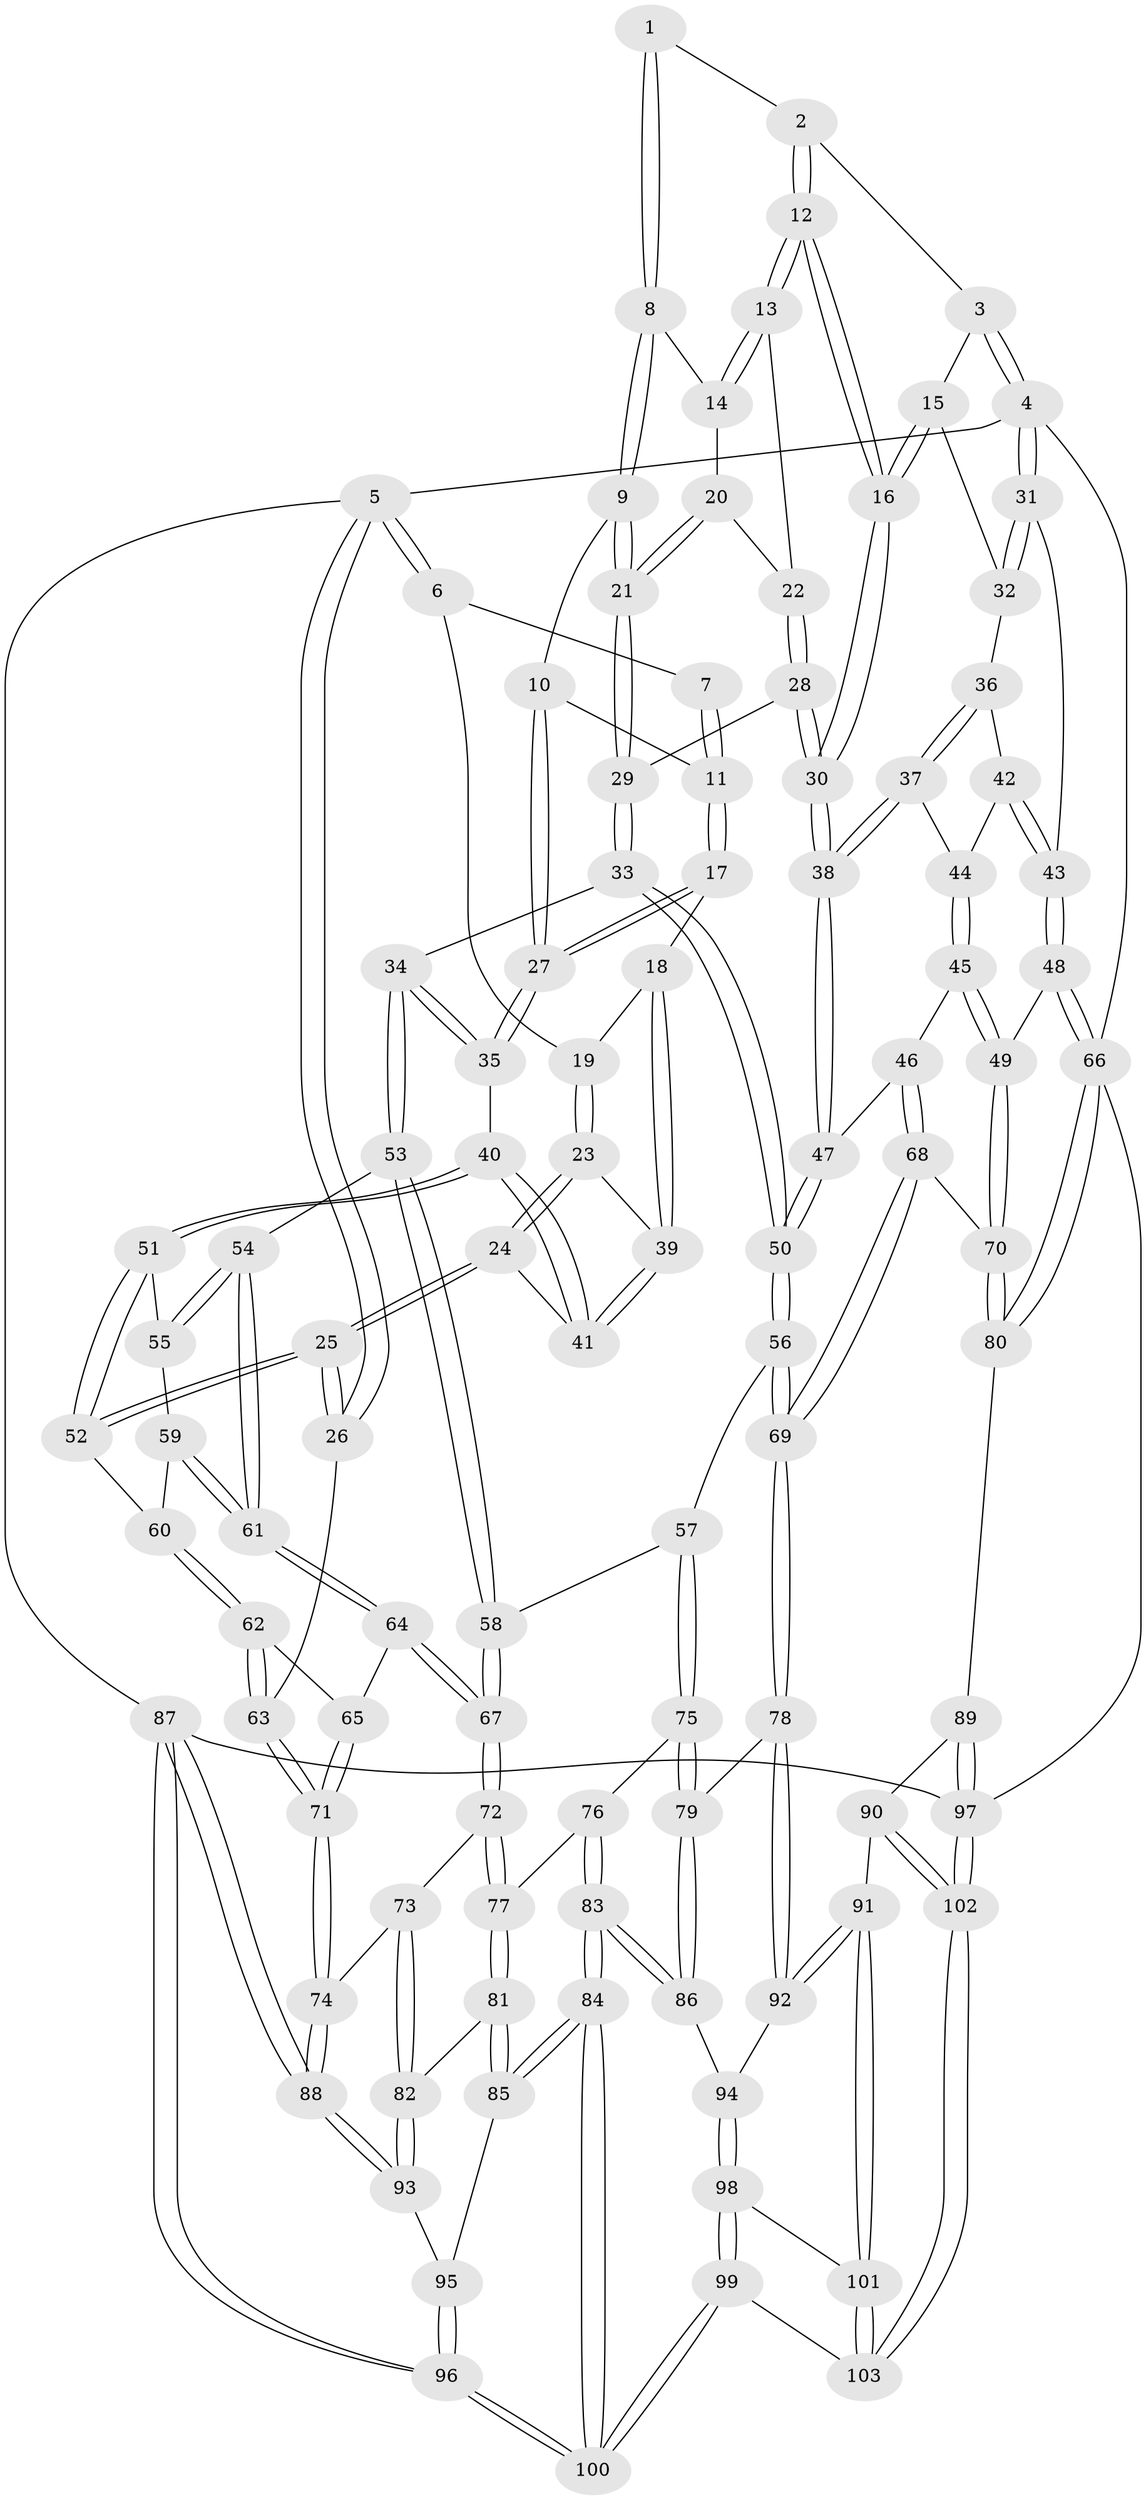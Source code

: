 // coarse degree distribution, {3: 0.20967741935483872, 5: 0.27419354838709675, 6: 0.03225806451612903, 4: 0.4838709677419355}
// Generated by graph-tools (version 1.1) at 2025/42/03/06/25 10:42:35]
// undirected, 103 vertices, 254 edges
graph export_dot {
graph [start="1"]
  node [color=gray90,style=filled];
  1 [pos="+0.6970314079987331+0"];
  2 [pos="+0.702470604617292+0"];
  3 [pos="+0.992556644584991+0"];
  4 [pos="+1+0"];
  5 [pos="+0+0"];
  6 [pos="+0.21264151636443945+0"];
  7 [pos="+0.4739323924545656+0"];
  8 [pos="+0.6758003894068517+0"];
  9 [pos="+0.5673368272087457+0.1050777343921416"];
  10 [pos="+0.49323585201254083+0.0541634922981438"];
  11 [pos="+0.48852313207688547+0.05010973656680933"];
  12 [pos="+0.8028001457996081+0.09647340063147883"];
  13 [pos="+0.7465964443525952+0.09078806362083738"];
  14 [pos="+0.6859464961419651+0"];
  15 [pos="+0.8818667367937448+0.09131742164274441"];
  16 [pos="+0.8239874255660513+0.10866412414696869"];
  17 [pos="+0.3930414150646517+0.11447262649460341"];
  18 [pos="+0.3719131235062095+0.11867042334202689"];
  19 [pos="+0.2611645016879864+0.012958894564551236"];
  20 [pos="+0.6609528278487319+0.09685253867502652"];
  21 [pos="+0.5818992014710267+0.12917047266415696"];
  22 [pos="+0.7113421411079293+0.11378039855048239"];
  23 [pos="+0.18152682657442704+0.15875332936262493"];
  24 [pos="+0.13126406506767113+0.19842551841661252"];
  25 [pos="+0.021204181888587467+0.2754305102357842"];
  26 [pos="+0+0.2837276096128101"];
  27 [pos="+0.47665602269939883+0.20086064979919768"];
  28 [pos="+0.6979746491473345+0.20788588917539588"];
  29 [pos="+0.588573143483343+0.21103246688398036"];
  30 [pos="+0.7765340415508911+0.24517591824475748"];
  31 [pos="+1+0.16978252945689926"];
  32 [pos="+0.8996469478769485+0.10556657682766615"];
  33 [pos="+0.5465003882962075+0.27058516338225785"];
  34 [pos="+0.5345428642153844+0.27010724071010417"];
  35 [pos="+0.5155373147756397+0.2615473767985867"];
  36 [pos="+0.909044231683049+0.18910037699221524"];
  37 [pos="+0.8703980857897593+0.2297772869928985"];
  38 [pos="+0.79579671207667+0.2843997663464053"];
  39 [pos="+0.3424717672312937+0.19829688696651074"];
  40 [pos="+0.3515498092199367+0.25245742872316"];
  41 [pos="+0.35038349077072295+0.2477642998312133"];
  42 [pos="+0.9536069519852964+0.2222311547312303"];
  43 [pos="+1+0.1737463575076146"];
  44 [pos="+0.9389582744519274+0.2469540190205796"];
  45 [pos="+0.8978426647763729+0.38254010978858466"];
  46 [pos="+0.8919874919463139+0.3822145618142871"];
  47 [pos="+0.8038060694411339+0.3382400121555107"];
  48 [pos="+1+0.44119196317880477"];
  49 [pos="+1+0.4379195209191376"];
  50 [pos="+0.6366088215900355+0.4375271098986866"];
  51 [pos="+0.31837010808278804+0.3156076986935125"];
  52 [pos="+0.15414632778972065+0.3230900418517424"];
  53 [pos="+0.3990597109972112+0.4019195799160932"];
  54 [pos="+0.38234633292362724+0.39331740203372206"];
  55 [pos="+0.3297865718806465+0.3362610390958374"];
  56 [pos="+0.6294288612669665+0.46207116730522557"];
  57 [pos="+0.5538857567030974+0.4946839990569696"];
  58 [pos="+0.432629355195898+0.46161548734528296"];
  59 [pos="+0.2801476510134007+0.42165314738821297"];
  60 [pos="+0.20677043147895968+0.4032549838094377"];
  61 [pos="+0.2928984440051145+0.4694970477763255"];
  62 [pos="+0.22413264996128612+0.46039393044022975"];
  63 [pos="+0+0.547224823417005"];
  64 [pos="+0.27409492487649023+0.5185462518635077"];
  65 [pos="+0.2629528716244168+0.5129630176655022"];
  66 [pos="+1+0.7497027335624026"];
  67 [pos="+0.3184216738165392+0.5881535431384006"];
  68 [pos="+0.7805928297669857+0.6456971416558135"];
  69 [pos="+0.7575959141431968+0.6477226915267456"];
  70 [pos="+0.7860155239123239+0.647001162941553"];
  71 [pos="+0+0.5546046186665478"];
  72 [pos="+0.31918189690546095+0.6284621627214451"];
  73 [pos="+0.18477545639403178+0.6595267120493148"];
  74 [pos="+0+0.5709402079471853"];
  75 [pos="+0.4733813529248852+0.6687924274906706"];
  76 [pos="+0.3554912360673639+0.652256274525733"];
  77 [pos="+0.3335285473181072+0.6430757679378117"];
  78 [pos="+0.7214565022218896+0.6931525329231808"];
  79 [pos="+0.4788698808554529+0.67528355259629"];
  80 [pos="+1+0.7765474503500127"];
  81 [pos="+0.29394550675760706+0.7574152711305708"];
  82 [pos="+0.18775241432980985+0.8253011878017666"];
  83 [pos="+0.39772845983553284+0.9202680926721352"];
  84 [pos="+0.3849516978320942+0.932464496177653"];
  85 [pos="+0.3770065871854891+0.9281901746904347"];
  86 [pos="+0.5063675463520767+0.8549080177139124"];
  87 [pos="+0+1"];
  88 [pos="+0+0.8610542677932984"];
  89 [pos="+0.9339393139541942+0.8599021901213654"];
  90 [pos="+0.8705070378500123+0.9158243854282693"];
  91 [pos="+0.8153003308518937+0.9064296149600963"];
  92 [pos="+0.7069549464598026+0.7482095964849581"];
  93 [pos="+0.18620640298796623+0.8290427768836865"];
  94 [pos="+0.5957522477713734+0.8704540342235656"];
  95 [pos="+0.2315152624347263+0.8878308776290422"];
  96 [pos="+0+1"];
  97 [pos="+1+1"];
  98 [pos="+0.6019490972890627+0.8817532027357856"];
  99 [pos="+0.4383523559327416+1"];
  100 [pos="+0.3838111861907681+1"];
  101 [pos="+0.6767424061248685+0.9839730053562448"];
  102 [pos="+0.9293053967293369+1"];
  103 [pos="+0.6725761535353105+1"];
  1 -- 2;
  1 -- 8;
  1 -- 8;
  2 -- 3;
  2 -- 12;
  2 -- 12;
  3 -- 4;
  3 -- 4;
  3 -- 15;
  4 -- 5;
  4 -- 31;
  4 -- 31;
  4 -- 66;
  5 -- 6;
  5 -- 6;
  5 -- 26;
  5 -- 26;
  5 -- 87;
  6 -- 7;
  6 -- 19;
  7 -- 11;
  7 -- 11;
  8 -- 9;
  8 -- 9;
  8 -- 14;
  9 -- 10;
  9 -- 21;
  9 -- 21;
  10 -- 11;
  10 -- 27;
  10 -- 27;
  11 -- 17;
  11 -- 17;
  12 -- 13;
  12 -- 13;
  12 -- 16;
  12 -- 16;
  13 -- 14;
  13 -- 14;
  13 -- 22;
  14 -- 20;
  15 -- 16;
  15 -- 16;
  15 -- 32;
  16 -- 30;
  16 -- 30;
  17 -- 18;
  17 -- 27;
  17 -- 27;
  18 -- 19;
  18 -- 39;
  18 -- 39;
  19 -- 23;
  19 -- 23;
  20 -- 21;
  20 -- 21;
  20 -- 22;
  21 -- 29;
  21 -- 29;
  22 -- 28;
  22 -- 28;
  23 -- 24;
  23 -- 24;
  23 -- 39;
  24 -- 25;
  24 -- 25;
  24 -- 41;
  25 -- 26;
  25 -- 26;
  25 -- 52;
  25 -- 52;
  26 -- 63;
  27 -- 35;
  27 -- 35;
  28 -- 29;
  28 -- 30;
  28 -- 30;
  29 -- 33;
  29 -- 33;
  30 -- 38;
  30 -- 38;
  31 -- 32;
  31 -- 32;
  31 -- 43;
  32 -- 36;
  33 -- 34;
  33 -- 50;
  33 -- 50;
  34 -- 35;
  34 -- 35;
  34 -- 53;
  34 -- 53;
  35 -- 40;
  36 -- 37;
  36 -- 37;
  36 -- 42;
  37 -- 38;
  37 -- 38;
  37 -- 44;
  38 -- 47;
  38 -- 47;
  39 -- 41;
  39 -- 41;
  40 -- 41;
  40 -- 41;
  40 -- 51;
  40 -- 51;
  42 -- 43;
  42 -- 43;
  42 -- 44;
  43 -- 48;
  43 -- 48;
  44 -- 45;
  44 -- 45;
  45 -- 46;
  45 -- 49;
  45 -- 49;
  46 -- 47;
  46 -- 68;
  46 -- 68;
  47 -- 50;
  47 -- 50;
  48 -- 49;
  48 -- 66;
  48 -- 66;
  49 -- 70;
  49 -- 70;
  50 -- 56;
  50 -- 56;
  51 -- 52;
  51 -- 52;
  51 -- 55;
  52 -- 60;
  53 -- 54;
  53 -- 58;
  53 -- 58;
  54 -- 55;
  54 -- 55;
  54 -- 61;
  54 -- 61;
  55 -- 59;
  56 -- 57;
  56 -- 69;
  56 -- 69;
  57 -- 58;
  57 -- 75;
  57 -- 75;
  58 -- 67;
  58 -- 67;
  59 -- 60;
  59 -- 61;
  59 -- 61;
  60 -- 62;
  60 -- 62;
  61 -- 64;
  61 -- 64;
  62 -- 63;
  62 -- 63;
  62 -- 65;
  63 -- 71;
  63 -- 71;
  64 -- 65;
  64 -- 67;
  64 -- 67;
  65 -- 71;
  65 -- 71;
  66 -- 80;
  66 -- 80;
  66 -- 97;
  67 -- 72;
  67 -- 72;
  68 -- 69;
  68 -- 69;
  68 -- 70;
  69 -- 78;
  69 -- 78;
  70 -- 80;
  70 -- 80;
  71 -- 74;
  71 -- 74;
  72 -- 73;
  72 -- 77;
  72 -- 77;
  73 -- 74;
  73 -- 82;
  73 -- 82;
  74 -- 88;
  74 -- 88;
  75 -- 76;
  75 -- 79;
  75 -- 79;
  76 -- 77;
  76 -- 83;
  76 -- 83;
  77 -- 81;
  77 -- 81;
  78 -- 79;
  78 -- 92;
  78 -- 92;
  79 -- 86;
  79 -- 86;
  80 -- 89;
  81 -- 82;
  81 -- 85;
  81 -- 85;
  82 -- 93;
  82 -- 93;
  83 -- 84;
  83 -- 84;
  83 -- 86;
  83 -- 86;
  84 -- 85;
  84 -- 85;
  84 -- 100;
  84 -- 100;
  85 -- 95;
  86 -- 94;
  87 -- 88;
  87 -- 88;
  87 -- 96;
  87 -- 96;
  87 -- 97;
  88 -- 93;
  88 -- 93;
  89 -- 90;
  89 -- 97;
  89 -- 97;
  90 -- 91;
  90 -- 102;
  90 -- 102;
  91 -- 92;
  91 -- 92;
  91 -- 101;
  91 -- 101;
  92 -- 94;
  93 -- 95;
  94 -- 98;
  94 -- 98;
  95 -- 96;
  95 -- 96;
  96 -- 100;
  96 -- 100;
  97 -- 102;
  97 -- 102;
  98 -- 99;
  98 -- 99;
  98 -- 101;
  99 -- 100;
  99 -- 100;
  99 -- 103;
  101 -- 103;
  101 -- 103;
  102 -- 103;
  102 -- 103;
}
